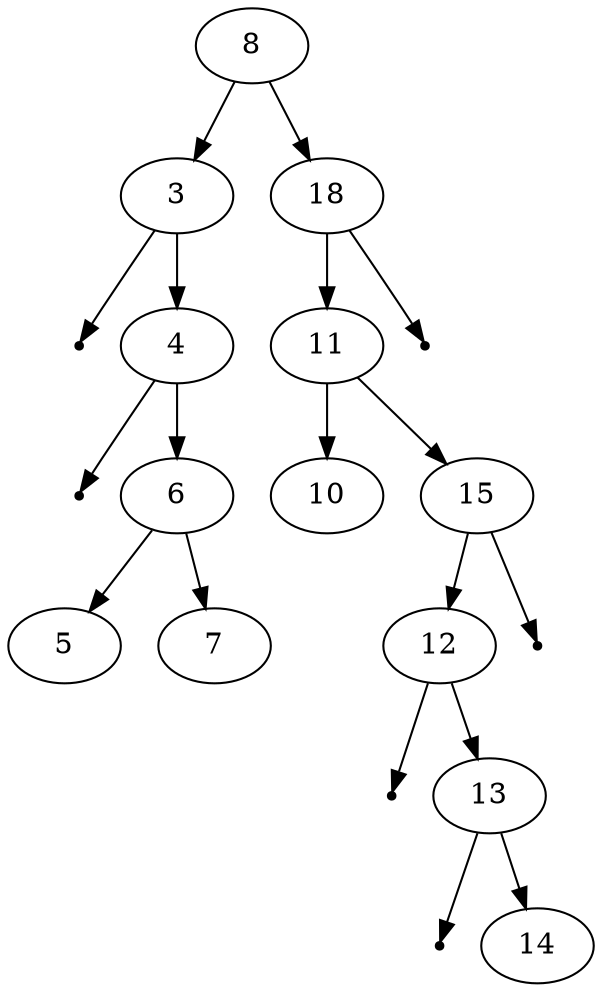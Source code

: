 digraph G {
  graph [ordering="out"];
  8 -> 3
  8 -> 18
  null0 [shape=point];
  3 -> null0
  3 -> 4
  null1 [shape=point];
  4 -> null1
  4 -> 6
  6 -> 5
  6 -> 7
  
  18 -> 11
  null2 [shape=point];
  18 -> null2
  11 -> 10
  11 -> 15
  15 -> 12
  null3 [shape=point];
  15 -> null3
  null4 [shape=point];
  12 -> null4
  12 -> 13
  null5 [shape=point];
  13 -> null5
  13 -> 14
}

